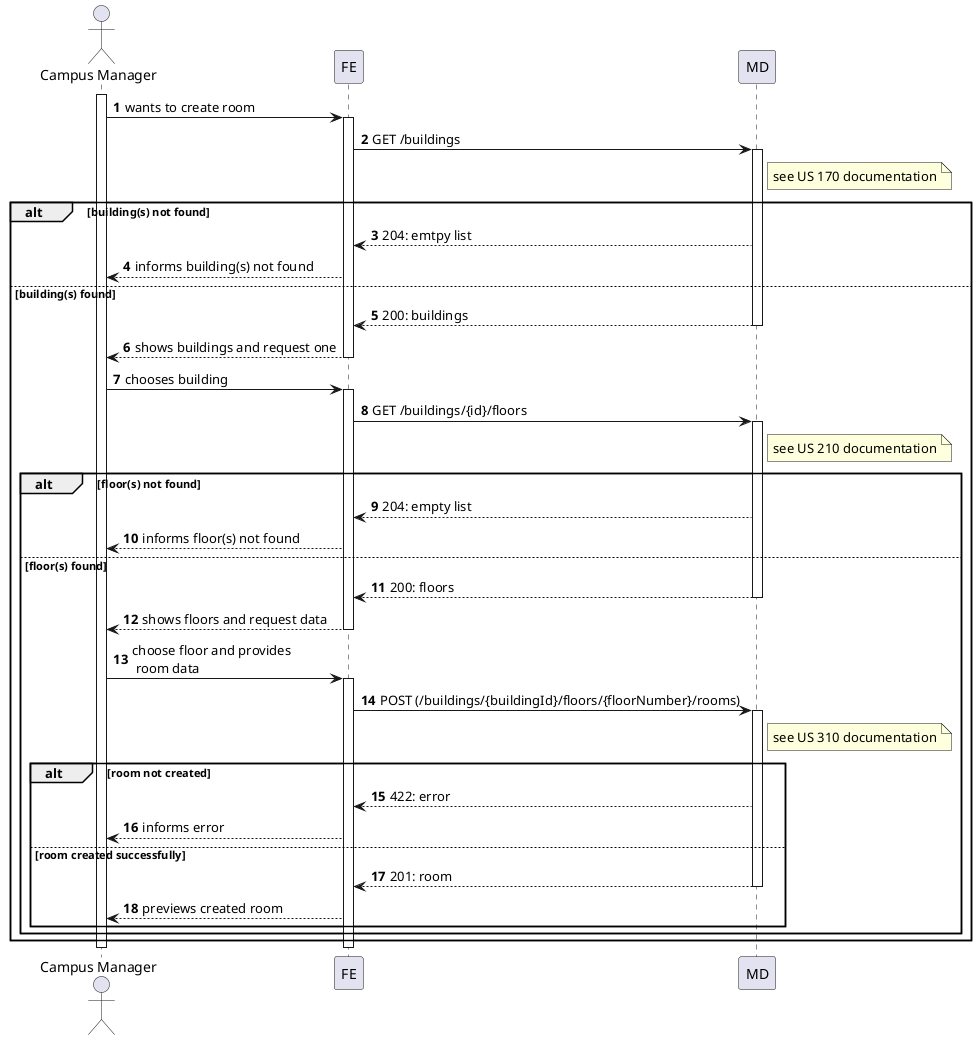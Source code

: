 @startuml
autonumber

actor "Campus Manager" as usr

participant "FE" as ui
participant "MD" as md

activate usr
    usr -> ui : wants to create room
    activate ui
        ui -> md : GET /buildings
        activate md
            note right of md : see US 170 documentation

        alt building(s) not found
            md --> ui: 204: emtpy list
            ui --> usr: informs building(s) not found
        else building(s) found
            md --> ui : 200: buildings
            deactivate md

        ui --> usr : shows buildings and request one
    deactivate ui

    usr -> ui : chooses building
    activate ui
        ui -> md : GET /buildings/{id}/floors
        activate md
            note right of md : see US 210 documentation

            alt floor(s) not found
                md --> ui: 204: empty list
                ui --> usr: informs floor(s) not found
            else floor(s) found
                md --> ui : 200: floors
                deactivate md

        ui --> usr : shows floors and request data
    deactivate ui

    usr -> ui: choose floor and provides\n room data
    activate ui
        ui -> md : POST (/buildings/{buildingId}/floors/{floorNumber}/rooms)
        activate md
            note right of md : see US 310 documentation

            alt room not created
                md --> ui: 422: error
                ui --> usr: informs error
            else room created successfully
                md --> ui : 201: room
                deactivate md
        ui --> usr : previews created room

                end
            end
        end
    deactivate ui
deactivate usr

@enduml

